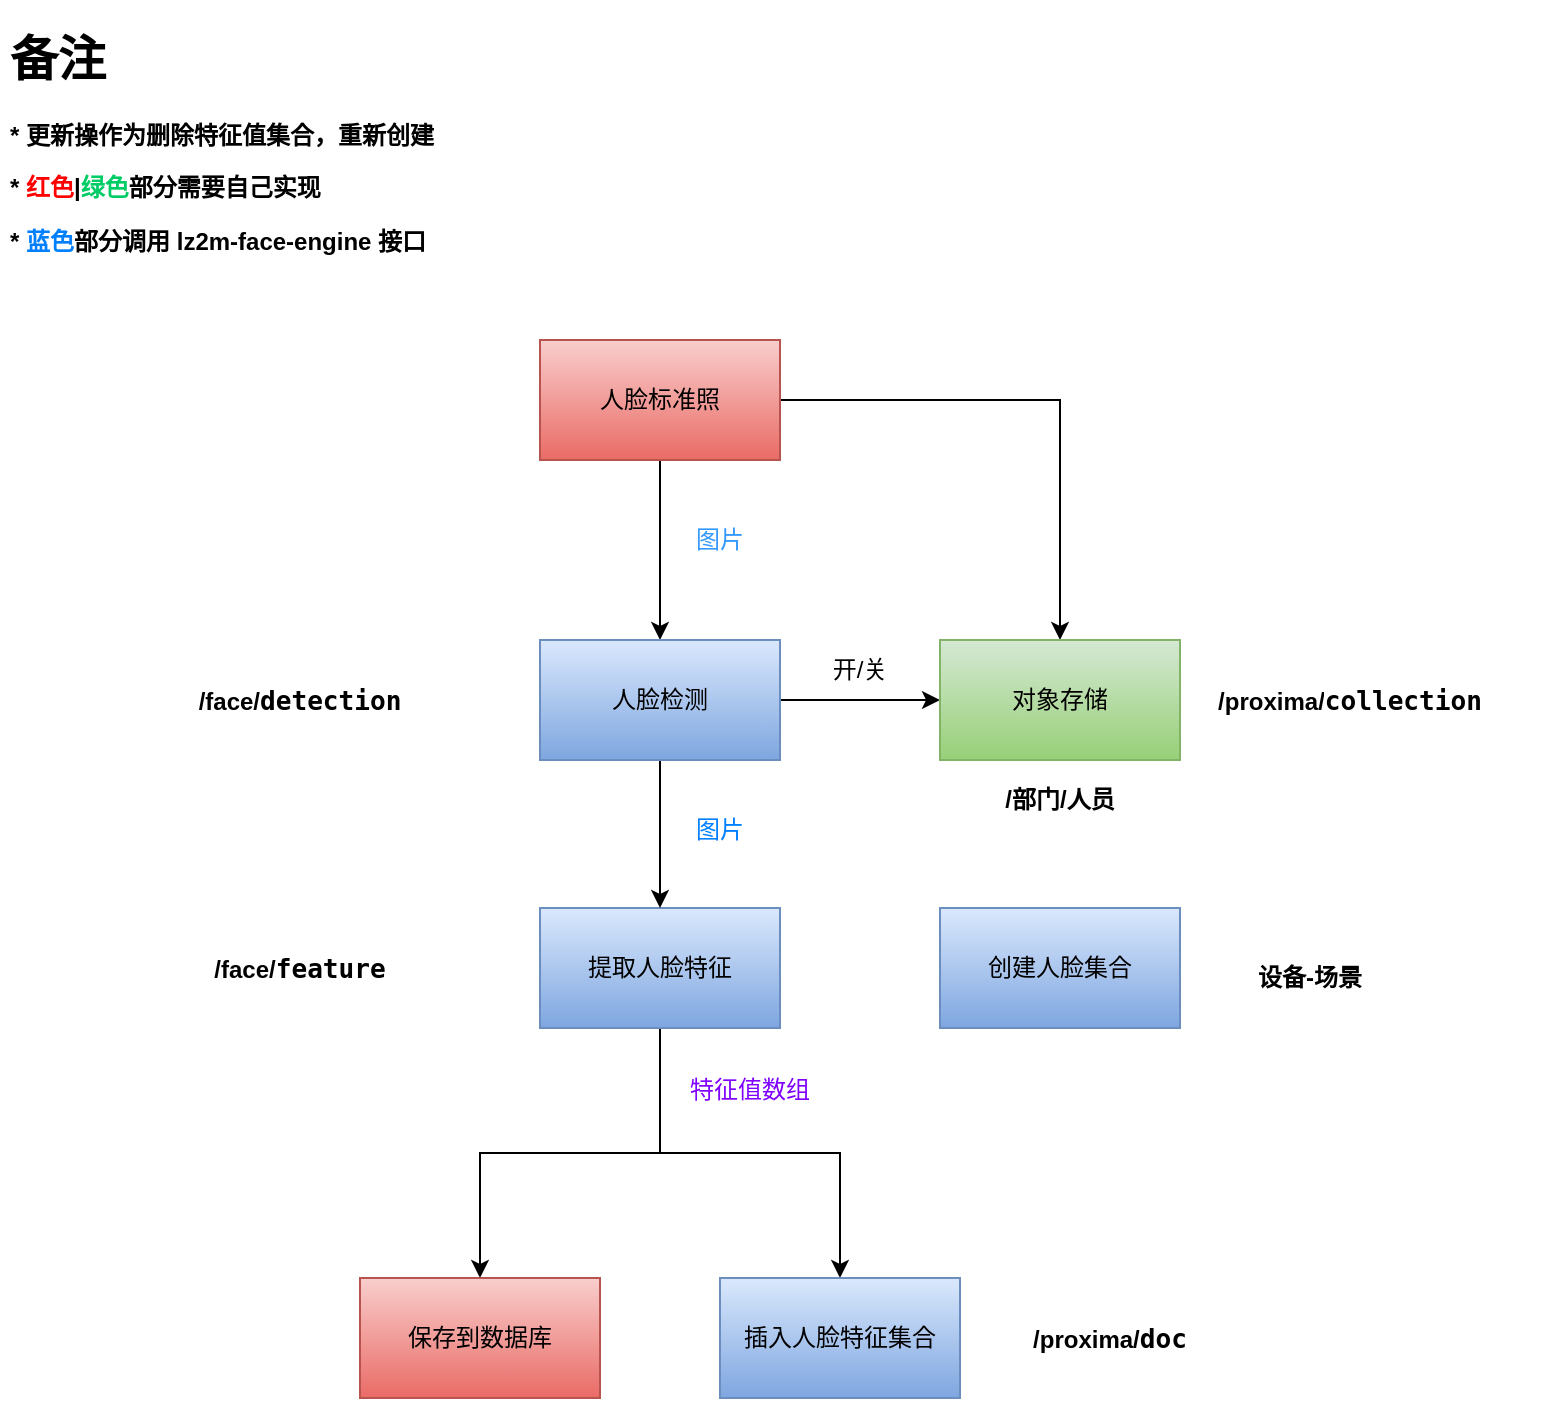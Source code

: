 <mxfile version="20.4.0" type="github">
  <diagram id="gHwJbXmGLH2jqeoKwgFD" name="Page-1">
    <mxGraphModel dx="2062" dy="1090" grid="1" gridSize="10" guides="1" tooltips="1" connect="1" arrows="1" fold="1" page="1" pageScale="1" pageWidth="827" pageHeight="1169" math="0" shadow="0">
      <root>
        <mxCell id="0" />
        <mxCell id="1" parent="0" />
        <mxCell id="BS0VK_3hPEfs9OFceFL0-6" value="&lt;h1&gt;备注&lt;/h1&gt;&lt;p&gt;&lt;b&gt;* 更新操作为删除特征值集合，重新创建&lt;/b&gt;&lt;/p&gt;&lt;p&gt;&lt;b&gt;*&amp;nbsp;&lt;font color=&quot;#ff0000&quot;&gt;红色&lt;/font&gt;|&lt;font color=&quot;#00cc66&quot;&gt;绿色&lt;/font&gt;部分需要自己实现&lt;/b&gt;&lt;/p&gt;&lt;p&gt;&lt;b&gt;*&amp;nbsp;&lt;font color=&quot;#007fff&quot;&gt;蓝色&lt;/font&gt;部分调用 lz2m-face-engine 接口&lt;/b&gt;&lt;/p&gt;" style="text;html=1;strokeColor=none;fillColor=none;spacing=5;spacingTop=-20;whiteSpace=wrap;overflow=hidden;rounded=0;sketch=0;fontColor=#000000;" parent="1" vertex="1">
          <mxGeometry x="10" y="40" width="230" height="140" as="geometry" />
        </mxCell>
        <mxCell id="BS0VK_3hPEfs9OFceFL0-26" style="edgeStyle=orthogonalEdgeStyle;rounded=0;orthogonalLoop=1;jettySize=auto;html=1;" parent="1" source="BS0VK_3hPEfs9OFceFL0-12" target="BS0VK_3hPEfs9OFceFL0-25" edge="1">
          <mxGeometry relative="1" as="geometry" />
        </mxCell>
        <mxCell id="f1wqrmn7dnDcYv9LR_kc-1" style="edgeStyle=orthogonalEdgeStyle;rounded=0;orthogonalLoop=1;jettySize=auto;html=1;" edge="1" parent="1" source="BS0VK_3hPEfs9OFceFL0-12" target="BS0VK_3hPEfs9OFceFL0-35">
          <mxGeometry relative="1" as="geometry" />
        </mxCell>
        <mxCell id="BS0VK_3hPEfs9OFceFL0-12" value="人脸标准照" style="rounded=0;whiteSpace=wrap;html=1;fillColor=#f8cecc;gradientColor=#ea6b66;strokeColor=#b85450;" parent="1" vertex="1">
          <mxGeometry x="280" y="200" width="120" height="60" as="geometry" />
        </mxCell>
        <mxCell id="BS0VK_3hPEfs9OFceFL0-13" value="创建人脸集合" style="rounded=0;whiteSpace=wrap;html=1;fillColor=#dae8fc;gradientColor=#7ea6e0;strokeColor=#6c8ebf;" parent="1" vertex="1">
          <mxGeometry x="480" y="484" width="120" height="60" as="geometry" />
        </mxCell>
        <mxCell id="BS0VK_3hPEfs9OFceFL0-18" style="edgeStyle=orthogonalEdgeStyle;rounded=0;orthogonalLoop=1;jettySize=auto;html=1;" parent="1" source="BS0VK_3hPEfs9OFceFL0-14" target="BS0VK_3hPEfs9OFceFL0-16" edge="1">
          <mxGeometry relative="1" as="geometry" />
        </mxCell>
        <mxCell id="BS0VK_3hPEfs9OFceFL0-19" style="edgeStyle=orthogonalEdgeStyle;rounded=0;orthogonalLoop=1;jettySize=auto;html=1;" parent="1" source="BS0VK_3hPEfs9OFceFL0-14" target="BS0VK_3hPEfs9OFceFL0-15" edge="1">
          <mxGeometry relative="1" as="geometry" />
        </mxCell>
        <mxCell id="BS0VK_3hPEfs9OFceFL0-14" value="提取人脸特征" style="rounded=0;whiteSpace=wrap;html=1;fillColor=#dae8fc;gradientColor=#7ea6e0;strokeColor=#6c8ebf;" parent="1" vertex="1">
          <mxGeometry x="280" y="484" width="120" height="60" as="geometry" />
        </mxCell>
        <mxCell id="BS0VK_3hPEfs9OFceFL0-15" value="插入人脸特征集合" style="rounded=0;whiteSpace=wrap;html=1;fillColor=#dae8fc;gradientColor=#7ea6e0;strokeColor=#6c8ebf;" parent="1" vertex="1">
          <mxGeometry x="370" y="669" width="120" height="60" as="geometry" />
        </mxCell>
        <mxCell id="BS0VK_3hPEfs9OFceFL0-16" value="保存到数据库" style="rounded=0;whiteSpace=wrap;html=1;fillColor=#f8cecc;gradientColor=#ea6b66;strokeColor=#b85450;" parent="1" vertex="1">
          <mxGeometry x="190" y="669" width="120" height="60" as="geometry" />
        </mxCell>
        <mxCell id="BS0VK_3hPEfs9OFceFL0-27" style="edgeStyle=orthogonalEdgeStyle;rounded=0;orthogonalLoop=1;jettySize=auto;html=1;" parent="1" source="BS0VK_3hPEfs9OFceFL0-25" target="BS0VK_3hPEfs9OFceFL0-14" edge="1">
          <mxGeometry relative="1" as="geometry" />
        </mxCell>
        <mxCell id="BS0VK_3hPEfs9OFceFL0-36" style="edgeStyle=orthogonalEdgeStyle;rounded=0;orthogonalLoop=1;jettySize=auto;html=1;fontColor=#7F00FF;" parent="1" source="BS0VK_3hPEfs9OFceFL0-25" target="BS0VK_3hPEfs9OFceFL0-35" edge="1">
          <mxGeometry relative="1" as="geometry" />
        </mxCell>
        <mxCell id="BS0VK_3hPEfs9OFceFL0-25" value="人脸检测" style="rounded=0;whiteSpace=wrap;html=1;fillColor=#dae8fc;gradientColor=#7ea6e0;strokeColor=#6c8ebf;" parent="1" vertex="1">
          <mxGeometry x="280" y="350" width="120" height="60" as="geometry" />
        </mxCell>
        <mxCell id="BS0VK_3hPEfs9OFceFL0-28" value="&lt;span style=&quot;font-weight: 700&quot;&gt;/face/&lt;/span&gt;&lt;span style=&quot;font-weight: 700 ; background-color: rgb(255 , 255 , 255) ; font-family: &amp;#34;jetbrains mono&amp;#34; , monospace ; font-size: 9.8pt&quot;&gt;detection&lt;/span&gt;&lt;span style=&quot;font-weight: 700 ; font-family: monospace ; font-size: 0px&quot;&gt;%3CmxGraphModel%3E%3Croot%3E%3CmxCell%20id%3D%220%22%2F%3E%3CmxCell%20id%3D%221%22%20parent%3D%220%22%2F%3E%3CmxCell%20id%3D%222%22%20value%3D%22%E6%A3%80%E7%B4%A2%E5%8C%B9%E9%85%8D%22%20style%3D%22rounded%3D0%3BwhiteSpace%3Dwrap%3Bhtml%3D1%3BfillColor%3D%23dae8fc%3BstrokeColor%3D%236c8ebf%3B%22%20vertex%3D%221%22%20parent%3D%221%22%3E%3CmxGeometry%20x%3D%22170%22%20y%3D%22585%22%20width%3D%22120%22%20height%3D%2260%22%20as%3D%22geometry%22%2F%3E%3C%2FmxCell%3E%3C%2Froot%3E%3C%2FmxGraphModel%3E&lt;/span&gt;&lt;span style=&quot;font-weight: 700 ; font-family: monospace ; font-size: 0px&quot;&gt;%3CmxGraphModel%3E%3Croot%3E%3CmxCell%20id%3D%220%22%2F%3E%3CmxCell%20id%3D%221%22%20parent%3D%220%22%2F%3E%3CmxCell%20id%3D%222%22%20value%3D%22%E6%A3%80%E7%B4%A2%E5%8C%B9%E9%85%8D%22%20style%3D%22rounded%3D0%3BwhiteSpace%3Dwrap%3Bhtml%3D1%3BfillColor%3D%23dae8fc%3BstrokeColor%3D%236c8ebf%3B%22%20vertex%3D%221%22%20parent%3D%221%22%3E%3CmxGeometry%20x%3D%22170%22%20y%3D%22585%22%20width%3D%22120%22%20height%3D%2260%22%20as%3D%22geometry%22%2F%3E%3C%2FmxCell%3E%3C%2Froot%3E%3C%2FmxGraphModel%3E&lt;/span&gt;&lt;span style=&quot;font-weight: 700 ; font-family: monospace ; font-size: 0px&quot;&gt;%3CmxGraphModel%3E%3Croot%3E%3CmxCell%20id%3D%220%22%2F%3E%3CmxCell%20id%3D%221%22%20parent%3D%220%22%2F%3E%3CmxCell%20id%3D%222%22%20value%3D%22%E6%A3%80%E7%B4%A2%E5%8C%B9%E9%85%8D%22%20style%3D%22rounded%3D0%3BwhiteSpace%3Dwrap%3Bhtml%3D1%3BfillColor%3D%23dae8fc%3BstrokeColor%3D%236c8ebf%3B%22%20vertex%3D%221%22%20parent%3D%221%22%3E%3CmxGeometry%20x%3D%22170%22%20y%3D%22585%22%20width%3D%22120%22%20height%3D%2260%22%20as%3D%22geometry%22%2F%3E%3C%2FmxCell%3E%3C%2Froot%3E%3C%2FmxGraphModel%3E&lt;/span&gt;" style="text;html=1;strokeColor=none;fillColor=none;align=center;verticalAlign=middle;whiteSpace=wrap;rounded=0;" parent="1" vertex="1">
          <mxGeometry x="130" y="365" width="60" height="30" as="geometry" />
        </mxCell>
        <mxCell id="BS0VK_3hPEfs9OFceFL0-29" value="&lt;span style=&quot;font-weight: 700&quot;&gt;/face/&lt;/span&gt;&lt;span style=&quot;font-weight: 700 ; background-color: rgb(255 , 255 , 255) ; font-family: &amp;#34;jetbrains mono&amp;#34; , monospace ; font-size: 9.8pt&quot;&gt;feature&lt;/span&gt;&lt;span style=&quot;font-weight: 700 ; font-family: monospace ; font-size: 0px&quot;&gt;%3CmxGraphModel%3E%3Croot%3E%3CmxCell%20id%3D%220%22%2F%3E%3CmxCell%20id%3D%221%22%20parent%3D%220%22%2F%3E%3CmxCell%20id%3D%222%22%20value%3D%22%E6%A3%80%E7%B4%A2%E5%8C%B9%E9%85%8D%22%20style%3D%22rounded%3D0%3BwhiteSpace%3Dwrap%3Bhtml%3D1%3BfillColor%3D%23dae8fc%3BstrokeColor%3D%236c8ebf%3B%22%20vertex%3D%221%22%20parent%3D%221%22%3E%3CmxGeometry%20x%3D%22170%22%20y%3D%22585%22%20width%3D%22120%22%20height%3D%2260%22%20as%3D%22geometry%22%2F%3E%3C%2FmxCell%3E%3C%2Froot%3E%3C%2FmxGraphModel%3E&lt;/span&gt;&lt;span style=&quot;font-weight: 700 ; font-family: monospace ; font-size: 0px&quot;&gt;%3CmxGraphModel%3E%3Croot%3E%3CmxCell%20id%3D%220%22%2F%3E%3CmxCell%20id%3D%221%22%20parent%3D%220%22%2F%3E%3CmxCell%20id%3D%222%22%20value%3D%22%E6%A3%80%E7%B4%A2%E5%8C%B9%E9%85%8D%22%20style%3D%22rounded%3D0%3BwhiteSpace%3Dwrap%3Bhtml%3D1%3BfillColor%3D%23dae8fc%3BstrokeColor%3D%236c8ebf%3B%22%20vertex%3D%221%22%20parent%3D%221%22%3E%3CmxGeometry%20x%3D%22170%22%20y%3D%22585%22%20width%3D%22120%22%20height%3D%2260%22%20as%3D%22geometry%22%2F%3E%3C%2FmxCell%3E%3C%2Froot%3E%3C%2FmxGraphModel%3E&lt;/span&gt;&lt;span style=&quot;font-weight: 700 ; font-family: monospace ; font-size: 0px&quot;&gt;%3CmxGraphModel%3E%3Croot%3E%3CmxCell%20id%3D%220%22%2F%3E%3CmxCell%20id%3D%221%22%20parent%3D%220%22%2F%3E%3CmxCell%20id%3D%222%22%20value%3D%22%E6%A3%80%E7%B4%A2%E5%8C%B9%E9%85%8D%22%20style%3D%22rounded%3D0%3BwhiteSpace%3Dwrap%3Bhtml%3D1%3BfillColor%3D%23dae8fc%3BstrokeColor%3D%236c8ebf%3B%22%20vertex%3D%221%22%20parent%3D%221%22%3E%3CmxGeometry%20x%3D%22170%22%20y%3D%22585%22%20width%3D%22120%22%20height%3D%2260%22%20as%3D%22geometry%22%2F%3E%3C%2FmxCell%3E%3C%2Froot%3E%3C%2FmxGraphModel&lt;/span&gt;" style="text;html=1;strokeColor=none;fillColor=none;align=center;verticalAlign=middle;whiteSpace=wrap;rounded=0;" parent="1" vertex="1">
          <mxGeometry x="130" y="499" width="60" height="30" as="geometry" />
        </mxCell>
        <mxCell id="BS0VK_3hPEfs9OFceFL0-30" value="/proxima/&lt;span style=&quot;background-color: rgb(255, 255, 255); font-family: &amp;quot;jetbrains mono&amp;quot;, monospace; font-size: 9.8pt;&quot;&gt;collection&lt;/span&gt;" style="text;html=1;strokeColor=none;fillColor=none;align=center;verticalAlign=middle;whiteSpace=wrap;rounded=0;fontStyle=1;fontColor=#000000;" parent="1" vertex="1">
          <mxGeometry x="640" y="365" width="90" height="30" as="geometry" />
        </mxCell>
        <mxCell id="BS0VK_3hPEfs9OFceFL0-31" value="/proxima/&lt;span style=&quot;background-color: rgb(255 , 255 , 255) ; font-family: &amp;#34;jetbrains mono&amp;#34; , monospace ; font-size: 9.8pt&quot;&gt;doc&lt;/span&gt;" style="text;html=1;strokeColor=none;fillColor=none;align=center;verticalAlign=middle;whiteSpace=wrap;rounded=0;fontStyle=1;fontColor=#000000;" parent="1" vertex="1">
          <mxGeometry x="520" y="684" width="90" height="30" as="geometry" />
        </mxCell>
        <mxCell id="BS0VK_3hPEfs9OFceFL0-32" value="图片" style="text;html=1;strokeColor=none;fillColor=none;align=center;verticalAlign=middle;whiteSpace=wrap;rounded=0;fontColor=#3399FF;" parent="1" vertex="1">
          <mxGeometry x="340" y="285" width="60" height="30" as="geometry" />
        </mxCell>
        <mxCell id="BS0VK_3hPEfs9OFceFL0-33" value="图片" style="text;html=1;strokeColor=none;fillColor=none;align=center;verticalAlign=middle;whiteSpace=wrap;rounded=0;fontColor=#007FFF;" parent="1" vertex="1">
          <mxGeometry x="340" y="430" width="60" height="30" as="geometry" />
        </mxCell>
        <mxCell id="BS0VK_3hPEfs9OFceFL0-34" value="特征值数组" style="text;html=1;strokeColor=none;fillColor=none;align=center;verticalAlign=middle;whiteSpace=wrap;rounded=0;fontColor=#7F00FF;" parent="1" vertex="1">
          <mxGeometry x="340" y="560" width="90" height="30" as="geometry" />
        </mxCell>
        <mxCell id="BS0VK_3hPEfs9OFceFL0-35" value="对象存储" style="whiteSpace=wrap;html=1;fillColor=#d5e8d4;gradientColor=#97d077;strokeColor=#82b366;" parent="1" vertex="1">
          <mxGeometry x="480" y="350" width="120" height="60" as="geometry" />
        </mxCell>
        <mxCell id="BS0VK_3hPEfs9OFceFL0-37" value="开/关" style="text;html=1;strokeColor=none;fillColor=none;align=center;verticalAlign=middle;whiteSpace=wrap;rounded=0;fontColor=#000000;" parent="1" vertex="1">
          <mxGeometry x="410" y="350" width="60" height="30" as="geometry" />
        </mxCell>
        <mxCell id="BS0VK_3hPEfs9OFceFL0-38" value="&lt;div class=&quot;lake-content&quot;&gt;/部门/人员&lt;/div&gt;" style="text;html=1;strokeColor=none;fillColor=none;align=center;verticalAlign=middle;whiteSpace=wrap;fontStyle=1;" parent="1" vertex="1">
          <mxGeometry x="425" y="410" width="230" height="40" as="geometry" />
        </mxCell>
        <mxCell id="f1wqrmn7dnDcYv9LR_kc-2" value="&lt;div class=&quot;lake-content&quot;&gt;设备-场景&lt;/div&gt;" style="text;html=1;strokeColor=none;fillColor=none;align=center;verticalAlign=middle;whiteSpace=wrap;fontStyle=1;" vertex="1" parent="1">
          <mxGeometry x="550" y="499" width="230" height="40" as="geometry" />
        </mxCell>
      </root>
    </mxGraphModel>
  </diagram>
</mxfile>
